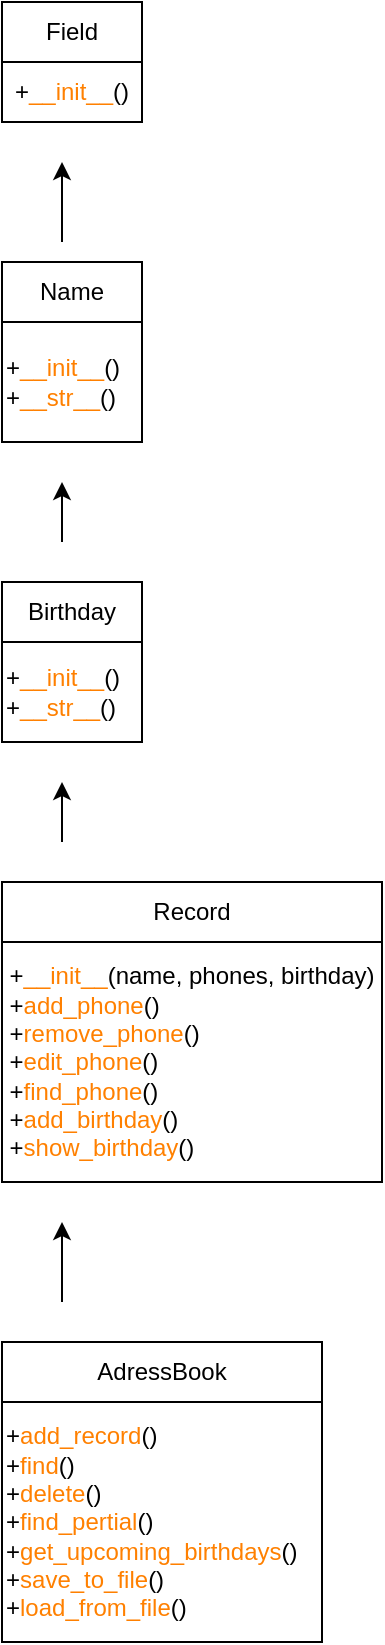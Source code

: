 <mxfile version="24.7.7">
  <diagram name="Сторінка-1" id="KFxCRmc-G-R0bV4r5HWE">
    <mxGraphModel dx="1142" dy="441" grid="1" gridSize="10" guides="1" tooltips="1" connect="1" arrows="1" fold="1" page="1" pageScale="1" pageWidth="827" pageHeight="1169" math="0" shadow="0">
      <root>
        <mxCell id="0" />
        <mxCell id="1" parent="0" />
        <mxCell id="8U0QzxVByZjtbmirI9Aw-1" value="Field" style="rounded=0;whiteSpace=wrap;html=1;" vertex="1" parent="1">
          <mxGeometry x="-810" width="70" height="30" as="geometry" />
        </mxCell>
        <mxCell id="8U0QzxVByZjtbmirI9Aw-2" value="+&lt;font color=&quot;#ff8000&quot;&gt;__init__&lt;/font&gt;()" style="rounded=0;whiteSpace=wrap;html=1;" vertex="1" parent="1">
          <mxGeometry x="-810" y="30" width="70" height="30" as="geometry" />
        </mxCell>
        <mxCell id="8U0QzxVByZjtbmirI9Aw-4" value="Name" style="rounded=0;whiteSpace=wrap;html=1;" vertex="1" parent="1">
          <mxGeometry x="-810" y="130" width="70" height="30" as="geometry" />
        </mxCell>
        <mxCell id="8U0QzxVByZjtbmirI9Aw-5" value="+&lt;font color=&quot;#ff8000&quot;&gt;__init__&lt;/font&gt;()&lt;div&gt;+&lt;font color=&quot;#ff8000&quot;&gt;__str__&lt;/font&gt;()&lt;/div&gt;" style="rounded=0;whiteSpace=wrap;html=1;align=left;" vertex="1" parent="1">
          <mxGeometry x="-810" y="160" width="70" height="60" as="geometry" />
        </mxCell>
        <mxCell id="8U0QzxVByZjtbmirI9Aw-8" value="" style="endArrow=classic;html=1;rounded=0;" edge="1" parent="1">
          <mxGeometry width="50" height="50" relative="1" as="geometry">
            <mxPoint x="-780" y="120" as="sourcePoint" />
            <mxPoint x="-780" y="80" as="targetPoint" />
          </mxGeometry>
        </mxCell>
        <mxCell id="8U0QzxVByZjtbmirI9Aw-10" value="" style="endArrow=classic;html=1;rounded=0;" edge="1" parent="1">
          <mxGeometry width="50" height="50" relative="1" as="geometry">
            <mxPoint x="-780" y="270" as="sourcePoint" />
            <mxPoint x="-780" y="240" as="targetPoint" />
          </mxGeometry>
        </mxCell>
        <mxCell id="8U0QzxVByZjtbmirI9Aw-11" value="Birthday" style="rounded=0;whiteSpace=wrap;html=1;" vertex="1" parent="1">
          <mxGeometry x="-810" y="290" width="70" height="30" as="geometry" />
        </mxCell>
        <mxCell id="8U0QzxVByZjtbmirI9Aw-12" value="+&lt;font color=&quot;#ff8000&quot;&gt;__init__&lt;/font&gt;()&lt;div&gt;+&lt;font color=&quot;#ff8000&quot;&gt;__str__&lt;/font&gt;()&lt;/div&gt;" style="rounded=0;whiteSpace=wrap;html=1;align=left;" vertex="1" parent="1">
          <mxGeometry x="-810" y="320" width="70" height="50" as="geometry" />
        </mxCell>
        <mxCell id="8U0QzxVByZjtbmirI9Aw-13" value="Record" style="rounded=0;whiteSpace=wrap;html=1;align=center;" vertex="1" parent="1">
          <mxGeometry x="-810" y="440" width="190" height="30" as="geometry" />
        </mxCell>
        <mxCell id="8U0QzxVByZjtbmirI9Aw-14" value="" style="endArrow=classic;html=1;rounded=0;" edge="1" parent="1">
          <mxGeometry width="50" height="50" relative="1" as="geometry">
            <mxPoint x="-780" y="420" as="sourcePoint" />
            <mxPoint x="-780" y="390" as="targetPoint" />
          </mxGeometry>
        </mxCell>
        <mxCell id="8U0QzxVByZjtbmirI9Aw-16" value="&lt;div style=&quot;text-align: left;&quot;&gt;&lt;span style=&quot;background-color: initial;&quot;&gt;+&lt;font color=&quot;#ff8000&quot;&gt;__init__&lt;/font&gt;(name, phones, birthday)&lt;/span&gt;&lt;/div&gt;&lt;div&gt;&lt;div style=&quot;text-align: left;&quot;&gt;+&lt;font color=&quot;#ff8000&quot;&gt;add_phone&lt;/font&gt;()&lt;/div&gt;&lt;/div&gt;&lt;div style=&quot;text-align: left;&quot;&gt;+&lt;font color=&quot;#ff8000&quot;&gt;remove_phone&lt;/font&gt;()&lt;/div&gt;&lt;div style=&quot;text-align: left;&quot;&gt;+&lt;font color=&quot;#ff8000&quot;&gt;edit_phone&lt;/font&gt;()&lt;/div&gt;&lt;div style=&quot;text-align: left;&quot;&gt;+&lt;font color=&quot;#ff8000&quot;&gt;find_phone&lt;/font&gt;()&lt;/div&gt;&lt;div style=&quot;text-align: left;&quot;&gt;+&lt;font color=&quot;#ff8000&quot;&gt;add_birthday&lt;/font&gt;()&lt;/div&gt;&lt;div style=&quot;text-align: left;&quot;&gt;+&lt;font color=&quot;#ff8000&quot;&gt;show_birthday&lt;/font&gt;()&lt;/div&gt;" style="rounded=0;whiteSpace=wrap;html=1;" vertex="1" parent="1">
          <mxGeometry x="-810" y="470" width="190" height="120" as="geometry" />
        </mxCell>
        <mxCell id="8U0QzxVByZjtbmirI9Aw-19" value="" style="endArrow=classic;html=1;rounded=0;" edge="1" parent="1">
          <mxGeometry width="50" height="50" relative="1" as="geometry">
            <mxPoint x="-780" y="650" as="sourcePoint" />
            <mxPoint x="-780" y="610" as="targetPoint" />
            <Array as="points" />
          </mxGeometry>
        </mxCell>
        <mxCell id="8U0QzxVByZjtbmirI9Aw-20" value="AdressBook" style="rounded=0;whiteSpace=wrap;html=1;" vertex="1" parent="1">
          <mxGeometry x="-810" y="670" width="160" height="30" as="geometry" />
        </mxCell>
        <mxCell id="8U0QzxVByZjtbmirI9Aw-21" value="+&lt;font color=&quot;#ff8000&quot;&gt;add_record&lt;/font&gt;()&lt;div&gt;+&lt;font color=&quot;#ff8000&quot;&gt;find&lt;/font&gt;()&lt;/div&gt;&lt;div&gt;+&lt;font color=&quot;#ff8000&quot;&gt;delete&lt;/font&gt;()&lt;/div&gt;&lt;div&gt;+&lt;font color=&quot;#ff8000&quot;&gt;find_pertial&lt;/font&gt;()&lt;/div&gt;&lt;div&gt;+&lt;font color=&quot;#ff8000&quot;&gt;get_upcoming_birthdays&lt;/font&gt;()&lt;/div&gt;&lt;div&gt;+&lt;font color=&quot;#ff8000&quot;&gt;save_to_file&lt;/font&gt;()&lt;/div&gt;&lt;div&gt;+&lt;font color=&quot;#ff8000&quot;&gt;load_from_file&lt;/font&gt;()&lt;/div&gt;" style="rounded=0;whiteSpace=wrap;html=1;align=left;" vertex="1" parent="1">
          <mxGeometry x="-810" y="700" width="160" height="120" as="geometry" />
        </mxCell>
      </root>
    </mxGraphModel>
  </diagram>
</mxfile>
